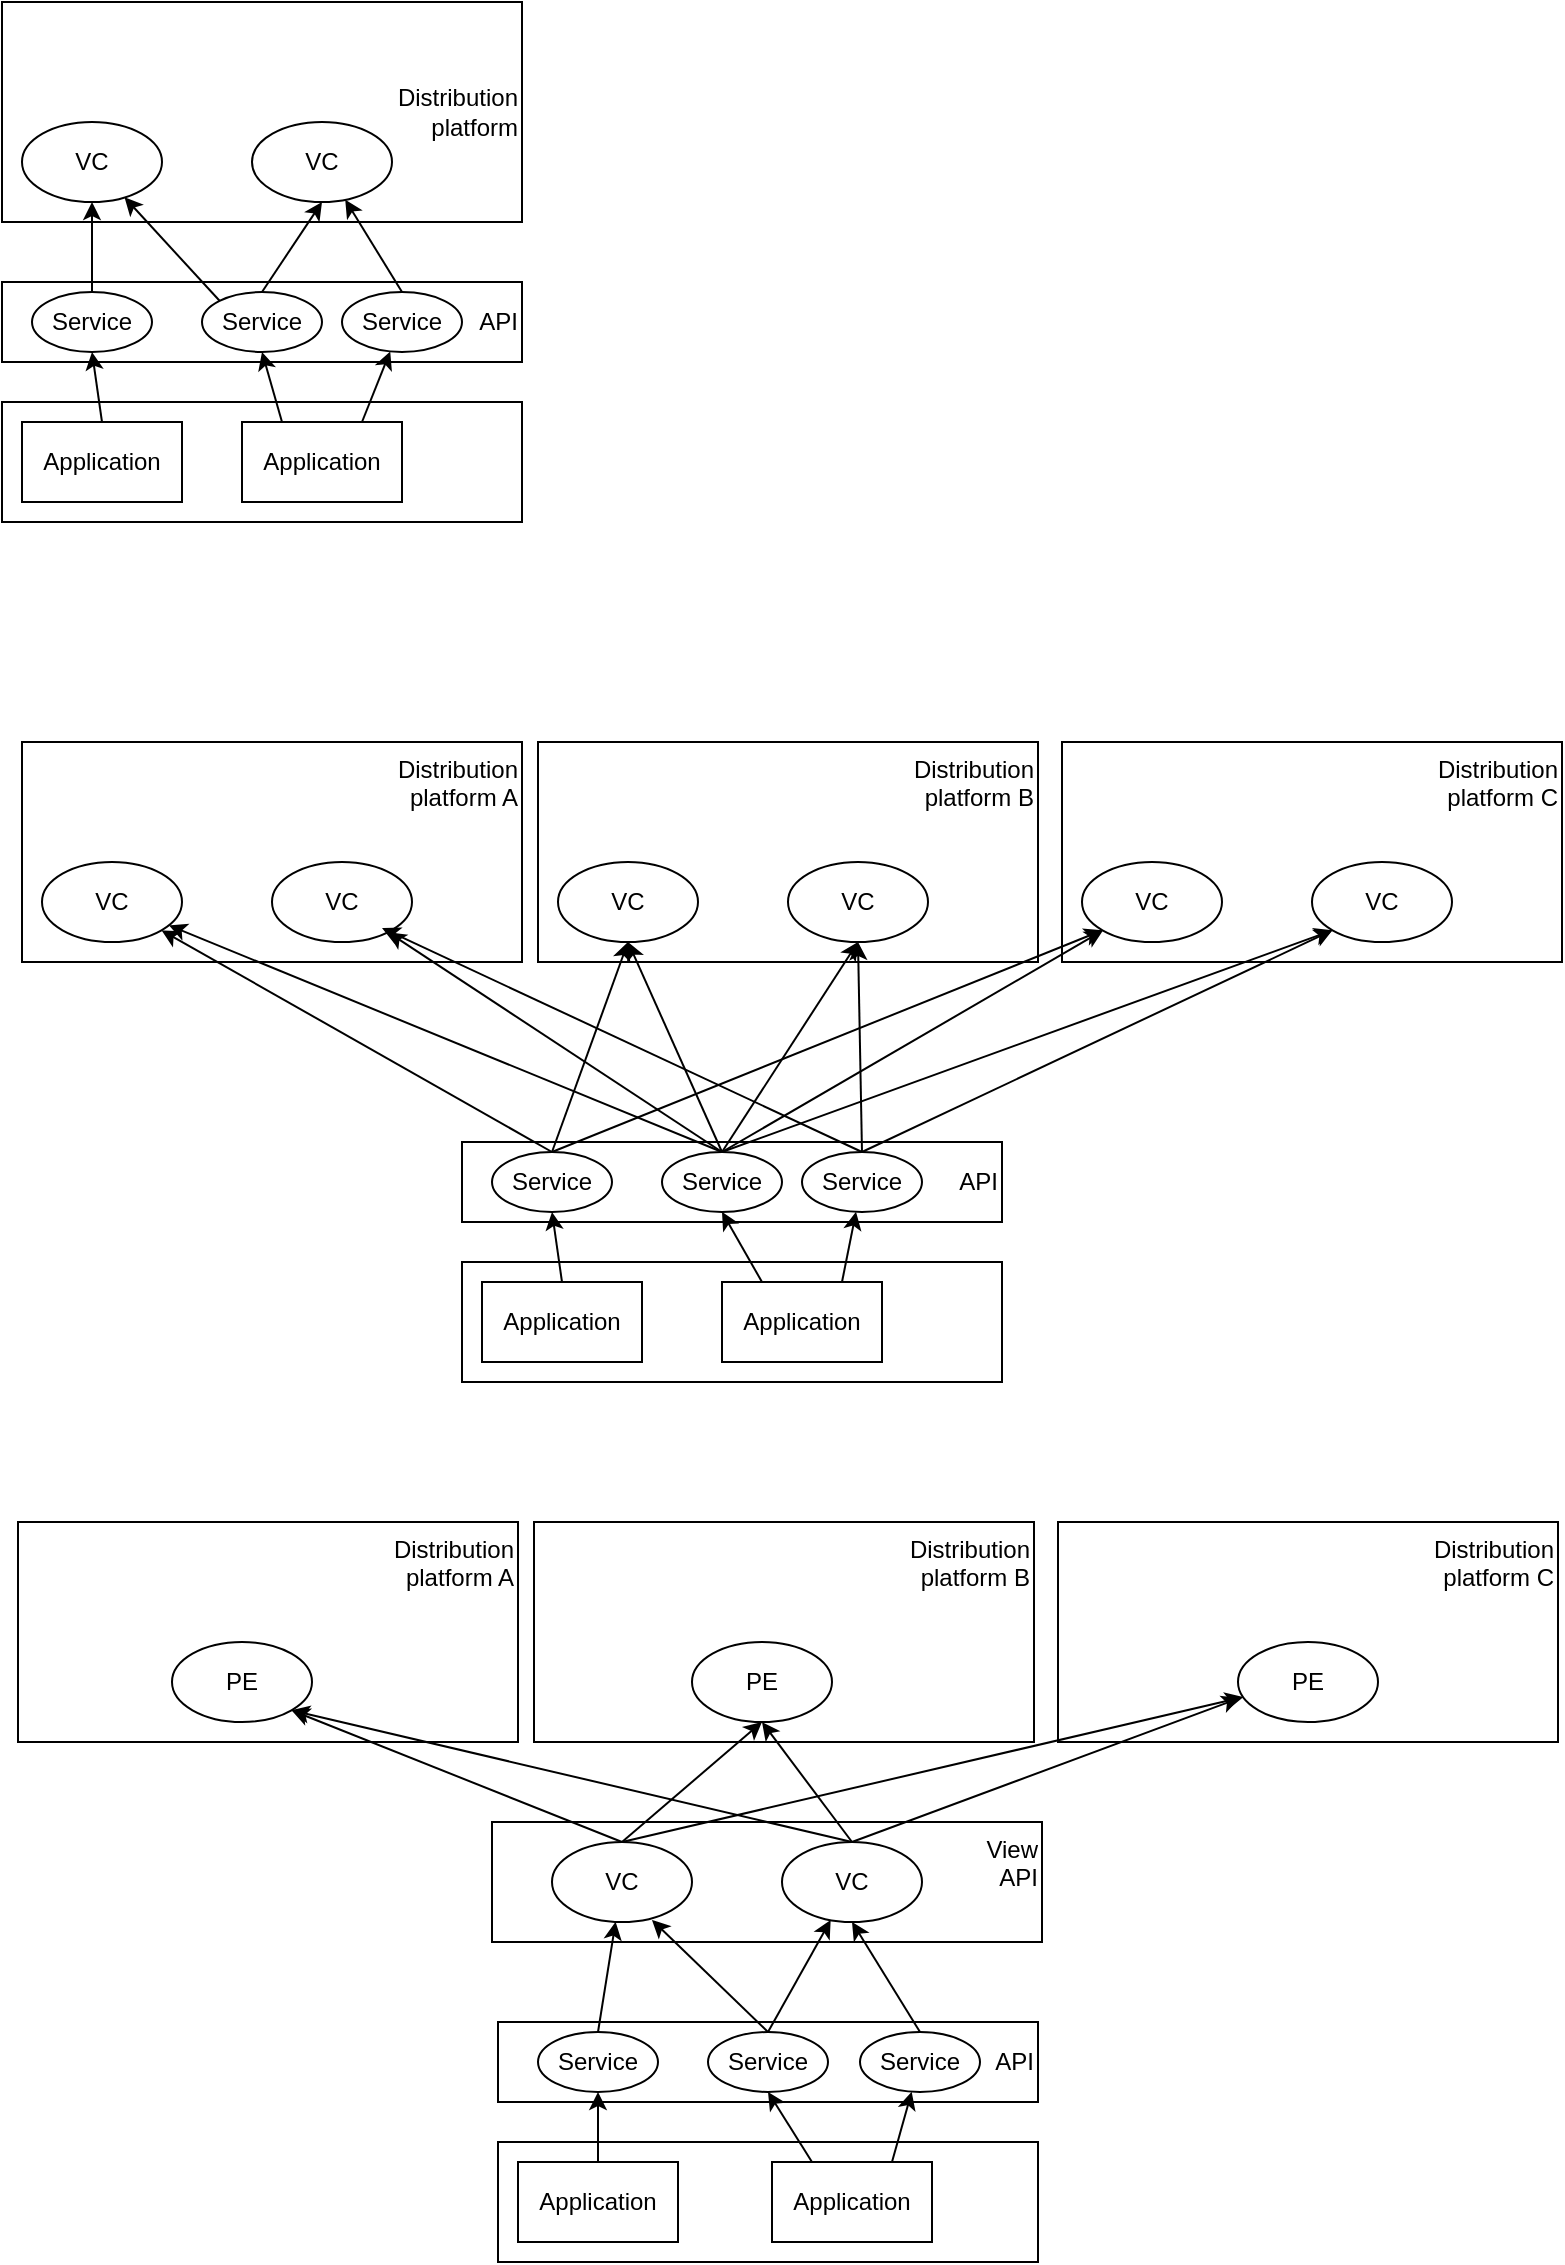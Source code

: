 <mxfile pages="1" version="11.2.4" type="github"><diagram id="NratdUYOrJYdU2BVEdaT" name="Page-1"><mxGraphModel dx="1422" dy="725" grid="1" gridSize="10" guides="1" tooltips="1" connect="1" arrows="1" fold="1" page="1" pageScale="1" pageWidth="827" pageHeight="1169" math="0" shadow="0"><root><mxCell id="0"/><mxCell id="1" parent="0"/><mxCell id="buloc2qlo9FvoGlBAPkY-88" value="View&lt;br&gt;API" style="rounded=0;whiteSpace=wrap;html=1;align=right;verticalAlign=top;" vertex="1" parent="1"><mxGeometry x="265" y="930" width="275" height="60" as="geometry"/></mxCell><mxCell id="buloc2qlo9FvoGlBAPkY-41" value="Distribution &lt;br&gt;platform C" style="rounded=0;whiteSpace=wrap;html=1;align=right;verticalAlign=top;" vertex="1" parent="1"><mxGeometry x="550" y="390" width="250" height="110" as="geometry"/></mxCell><mxCell id="buloc2qlo9FvoGlBAPkY-38" value="Distribution &lt;br&gt;platform B" style="rounded=0;whiteSpace=wrap;html=1;align=right;verticalAlign=top;" vertex="1" parent="1"><mxGeometry x="288" y="390" width="250" height="110" as="geometry"/></mxCell><mxCell id="buloc2qlo9FvoGlBAPkY-1" value="Distribution &lt;br&gt;platform" style="rounded=0;whiteSpace=wrap;html=1;align=right;" vertex="1" parent="1"><mxGeometry x="20" y="20" width="260" height="110" as="geometry"/></mxCell><mxCell id="buloc2qlo9FvoGlBAPkY-2" value="API" style="rounded=0;whiteSpace=wrap;html=1;align=right;" vertex="1" parent="1"><mxGeometry x="20" y="160" width="260" height="40" as="geometry"/></mxCell><mxCell id="buloc2qlo9FvoGlBAPkY-3" value="" style="rounded=0;whiteSpace=wrap;html=1;" vertex="1" parent="1"><mxGeometry x="20" y="220" width="260" height="60" as="geometry"/></mxCell><mxCell id="buloc2qlo9FvoGlBAPkY-4" value="VC" style="ellipse;whiteSpace=wrap;html=1;" vertex="1" parent="1"><mxGeometry x="30" y="80" width="70" height="40" as="geometry"/></mxCell><mxCell id="buloc2qlo9FvoGlBAPkY-16" style="edgeStyle=none;rounded=0;orthogonalLoop=1;jettySize=auto;html=1;exitX=0.5;exitY=0;exitDx=0;exitDy=0;entryX=0.5;entryY=1;entryDx=0;entryDy=0;" edge="1" parent="1" source="buloc2qlo9FvoGlBAPkY-6" target="buloc2qlo9FvoGlBAPkY-4"><mxGeometry relative="1" as="geometry"/></mxCell><mxCell id="buloc2qlo9FvoGlBAPkY-6" value="Service" style="ellipse;whiteSpace=wrap;html=1;" vertex="1" parent="1"><mxGeometry x="35" y="165" width="60" height="30" as="geometry"/></mxCell><mxCell id="buloc2qlo9FvoGlBAPkY-14" style="rounded=0;orthogonalLoop=1;jettySize=auto;html=1;exitX=0.5;exitY=0;exitDx=0;exitDy=0;entryX=0.5;entryY=1;entryDx=0;entryDy=0;" edge="1" parent="1" source="buloc2qlo9FvoGlBAPkY-7" target="buloc2qlo9FvoGlBAPkY-8"><mxGeometry relative="1" as="geometry"/></mxCell><mxCell id="buloc2qlo9FvoGlBAPkY-20" style="edgeStyle=none;rounded=0;orthogonalLoop=1;jettySize=auto;html=1;exitX=0;exitY=0;exitDx=0;exitDy=0;" edge="1" parent="1" source="buloc2qlo9FvoGlBAPkY-7" target="buloc2qlo9FvoGlBAPkY-4"><mxGeometry relative="1" as="geometry"/></mxCell><mxCell id="buloc2qlo9FvoGlBAPkY-7" value="Service" style="ellipse;whiteSpace=wrap;html=1;" vertex="1" parent="1"><mxGeometry x="120" y="165" width="60" height="30" as="geometry"/></mxCell><mxCell id="buloc2qlo9FvoGlBAPkY-8" value="VC" style="ellipse;whiteSpace=wrap;html=1;" vertex="1" parent="1"><mxGeometry x="145" y="80" width="70" height="40" as="geometry"/></mxCell><mxCell id="buloc2qlo9FvoGlBAPkY-15" style="edgeStyle=none;rounded=0;orthogonalLoop=1;jettySize=auto;html=1;exitX=0.5;exitY=0;exitDx=0;exitDy=0;" edge="1" parent="1" source="buloc2qlo9FvoGlBAPkY-9" target="buloc2qlo9FvoGlBAPkY-8"><mxGeometry relative="1" as="geometry"/></mxCell><mxCell id="buloc2qlo9FvoGlBAPkY-9" value="Service" style="ellipse;whiteSpace=wrap;html=1;" vertex="1" parent="1"><mxGeometry x="190" y="165" width="60" height="30" as="geometry"/></mxCell><mxCell id="buloc2qlo9FvoGlBAPkY-18" style="edgeStyle=none;rounded=0;orthogonalLoop=1;jettySize=auto;html=1;exitX=0.25;exitY=0;exitDx=0;exitDy=0;entryX=0.5;entryY=1;entryDx=0;entryDy=0;" edge="1" parent="1" source="buloc2qlo9FvoGlBAPkY-11" target="buloc2qlo9FvoGlBAPkY-7"><mxGeometry relative="1" as="geometry"/></mxCell><mxCell id="buloc2qlo9FvoGlBAPkY-19" style="edgeStyle=none;rounded=0;orthogonalLoop=1;jettySize=auto;html=1;exitX=0.75;exitY=0;exitDx=0;exitDy=0;" edge="1" parent="1" source="buloc2qlo9FvoGlBAPkY-11" target="buloc2qlo9FvoGlBAPkY-9"><mxGeometry relative="1" as="geometry"/></mxCell><mxCell id="buloc2qlo9FvoGlBAPkY-11" value="Application" style="rounded=0;whiteSpace=wrap;html=1;align=center;" vertex="1" parent="1"><mxGeometry x="140" y="230" width="80" height="40" as="geometry"/></mxCell><mxCell id="buloc2qlo9FvoGlBAPkY-17" style="edgeStyle=none;rounded=0;orthogonalLoop=1;jettySize=auto;html=1;exitX=0.5;exitY=0;exitDx=0;exitDy=0;entryX=0.5;entryY=1;entryDx=0;entryDy=0;" edge="1" parent="1" source="buloc2qlo9FvoGlBAPkY-13" target="buloc2qlo9FvoGlBAPkY-6"><mxGeometry relative="1" as="geometry"/></mxCell><mxCell id="buloc2qlo9FvoGlBAPkY-13" value="Application" style="rounded=0;whiteSpace=wrap;html=1;align=center;" vertex="1" parent="1"><mxGeometry x="30" y="230" width="80" height="40" as="geometry"/></mxCell><mxCell id="buloc2qlo9FvoGlBAPkY-21" value="Distribution &lt;br&gt;platform A" style="rounded=0;whiteSpace=wrap;html=1;align=right;verticalAlign=top;" vertex="1" parent="1"><mxGeometry x="30" y="390" width="250" height="110" as="geometry"/></mxCell><mxCell id="buloc2qlo9FvoGlBAPkY-22" value="API" style="rounded=0;whiteSpace=wrap;html=1;align=right;" vertex="1" parent="1"><mxGeometry x="250" y="590" width="270" height="40" as="geometry"/></mxCell><mxCell id="buloc2qlo9FvoGlBAPkY-23" value="" style="rounded=0;whiteSpace=wrap;html=1;" vertex="1" parent="1"><mxGeometry x="250" y="650" width="270" height="60" as="geometry"/></mxCell><mxCell id="buloc2qlo9FvoGlBAPkY-24" value="VC" style="ellipse;whiteSpace=wrap;html=1;" vertex="1" parent="1"><mxGeometry x="40" y="450" width="70" height="40" as="geometry"/></mxCell><mxCell id="buloc2qlo9FvoGlBAPkY-25" style="edgeStyle=none;rounded=0;orthogonalLoop=1;jettySize=auto;html=1;exitX=0.5;exitY=0;exitDx=0;exitDy=0;entryX=1;entryY=1;entryDx=0;entryDy=0;" edge="1" parent="1" source="buloc2qlo9FvoGlBAPkY-26" target="buloc2qlo9FvoGlBAPkY-24"><mxGeometry relative="1" as="geometry"/></mxCell><mxCell id="buloc2qlo9FvoGlBAPkY-44" style="edgeStyle=none;rounded=0;orthogonalLoop=1;jettySize=auto;html=1;exitX=0.5;exitY=0;exitDx=0;exitDy=0;entryX=0.5;entryY=1;entryDx=0;entryDy=0;" edge="1" parent="1" source="buloc2qlo9FvoGlBAPkY-26" target="buloc2qlo9FvoGlBAPkY-39"><mxGeometry relative="1" as="geometry"/></mxCell><mxCell id="buloc2qlo9FvoGlBAPkY-45" style="edgeStyle=none;rounded=0;orthogonalLoop=1;jettySize=auto;html=1;exitX=0.5;exitY=0;exitDx=0;exitDy=0;entryX=0;entryY=1;entryDx=0;entryDy=0;" edge="1" parent="1" source="buloc2qlo9FvoGlBAPkY-26" target="buloc2qlo9FvoGlBAPkY-42"><mxGeometry relative="1" as="geometry"/></mxCell><mxCell id="buloc2qlo9FvoGlBAPkY-26" value="Service" style="ellipse;whiteSpace=wrap;html=1;" vertex="1" parent="1"><mxGeometry x="265" y="595" width="60" height="30" as="geometry"/></mxCell><mxCell id="buloc2qlo9FvoGlBAPkY-27" style="rounded=0;orthogonalLoop=1;jettySize=auto;html=1;exitX=0.5;exitY=0;exitDx=0;exitDy=0;" edge="1" parent="1" source="buloc2qlo9FvoGlBAPkY-29" target="buloc2qlo9FvoGlBAPkY-30"><mxGeometry relative="1" as="geometry"/></mxCell><mxCell id="buloc2qlo9FvoGlBAPkY-28" style="edgeStyle=none;rounded=0;orthogonalLoop=1;jettySize=auto;html=1;exitX=0.5;exitY=0;exitDx=0;exitDy=0;" edge="1" parent="1" source="buloc2qlo9FvoGlBAPkY-29" target="buloc2qlo9FvoGlBAPkY-24"><mxGeometry relative="1" as="geometry"/></mxCell><mxCell id="buloc2qlo9FvoGlBAPkY-46" style="edgeStyle=none;rounded=0;orthogonalLoop=1;jettySize=auto;html=1;exitX=0.5;exitY=0;exitDx=0;exitDy=0;entryX=0.5;entryY=1;entryDx=0;entryDy=0;" edge="1" parent="1" source="buloc2qlo9FvoGlBAPkY-29" target="buloc2qlo9FvoGlBAPkY-40"><mxGeometry relative="1" as="geometry"/></mxCell><mxCell id="buloc2qlo9FvoGlBAPkY-47" style="edgeStyle=none;rounded=0;orthogonalLoop=1;jettySize=auto;html=1;exitX=0.5;exitY=0;exitDx=0;exitDy=0;entryX=0.5;entryY=1;entryDx=0;entryDy=0;" edge="1" parent="1" source="buloc2qlo9FvoGlBAPkY-29" target="buloc2qlo9FvoGlBAPkY-39"><mxGeometry relative="1" as="geometry"/></mxCell><mxCell id="buloc2qlo9FvoGlBAPkY-49" style="edgeStyle=none;rounded=0;orthogonalLoop=1;jettySize=auto;html=1;exitX=0.5;exitY=0;exitDx=0;exitDy=0;" edge="1" parent="1" source="buloc2qlo9FvoGlBAPkY-29" target="buloc2qlo9FvoGlBAPkY-42"><mxGeometry relative="1" as="geometry"><mxPoint x="570" y="490" as="targetPoint"/></mxGeometry></mxCell><mxCell id="buloc2qlo9FvoGlBAPkY-50" style="edgeStyle=none;rounded=0;orthogonalLoop=1;jettySize=auto;html=1;exitX=0.5;exitY=0;exitDx=0;exitDy=0;entryX=0;entryY=1;entryDx=0;entryDy=0;" edge="1" parent="1" source="buloc2qlo9FvoGlBAPkY-29" target="buloc2qlo9FvoGlBAPkY-43"><mxGeometry relative="1" as="geometry"/></mxCell><mxCell id="buloc2qlo9FvoGlBAPkY-29" value="Service" style="ellipse;whiteSpace=wrap;html=1;" vertex="1" parent="1"><mxGeometry x="350" y="595" width="60" height="30" as="geometry"/></mxCell><mxCell id="buloc2qlo9FvoGlBAPkY-30" value="VC" style="ellipse;whiteSpace=wrap;html=1;" vertex="1" parent="1"><mxGeometry x="155" y="450" width="70" height="40" as="geometry"/></mxCell><mxCell id="buloc2qlo9FvoGlBAPkY-31" style="edgeStyle=none;rounded=0;orthogonalLoop=1;jettySize=auto;html=1;exitX=0.5;exitY=0;exitDx=0;exitDy=0;" edge="1" parent="1" source="buloc2qlo9FvoGlBAPkY-32"><mxGeometry relative="1" as="geometry"><mxPoint x="210" y="483" as="targetPoint"/></mxGeometry></mxCell><mxCell id="buloc2qlo9FvoGlBAPkY-51" style="edgeStyle=none;rounded=0;orthogonalLoop=1;jettySize=auto;html=1;exitX=0.5;exitY=0;exitDx=0;exitDy=0;entryX=0;entryY=1;entryDx=0;entryDy=0;" edge="1" parent="1" source="buloc2qlo9FvoGlBAPkY-32" target="buloc2qlo9FvoGlBAPkY-43"><mxGeometry relative="1" as="geometry"/></mxCell><mxCell id="buloc2qlo9FvoGlBAPkY-86" style="edgeStyle=none;rounded=0;orthogonalLoop=1;jettySize=auto;html=1;exitX=0.5;exitY=0;exitDx=0;exitDy=0;entryX=0.5;entryY=1;entryDx=0;entryDy=0;" edge="1" parent="1" source="buloc2qlo9FvoGlBAPkY-32" target="buloc2qlo9FvoGlBAPkY-40"><mxGeometry relative="1" as="geometry"/></mxCell><mxCell id="buloc2qlo9FvoGlBAPkY-32" value="Service" style="ellipse;whiteSpace=wrap;html=1;" vertex="1" parent="1"><mxGeometry x="420" y="595" width="60" height="30" as="geometry"/></mxCell><mxCell id="buloc2qlo9FvoGlBAPkY-33" style="edgeStyle=none;rounded=0;orthogonalLoop=1;jettySize=auto;html=1;exitX=0.25;exitY=0;exitDx=0;exitDy=0;entryX=0.5;entryY=1;entryDx=0;entryDy=0;" edge="1" parent="1" source="buloc2qlo9FvoGlBAPkY-35" target="buloc2qlo9FvoGlBAPkY-29"><mxGeometry relative="1" as="geometry"/></mxCell><mxCell id="buloc2qlo9FvoGlBAPkY-34" style="edgeStyle=none;rounded=0;orthogonalLoop=1;jettySize=auto;html=1;exitX=0.75;exitY=0;exitDx=0;exitDy=0;" edge="1" parent="1" source="buloc2qlo9FvoGlBAPkY-35" target="buloc2qlo9FvoGlBAPkY-32"><mxGeometry relative="1" as="geometry"/></mxCell><mxCell id="buloc2qlo9FvoGlBAPkY-35" value="Application" style="rounded=0;whiteSpace=wrap;html=1;align=center;" vertex="1" parent="1"><mxGeometry x="380" y="660" width="80" height="40" as="geometry"/></mxCell><mxCell id="buloc2qlo9FvoGlBAPkY-36" style="edgeStyle=none;rounded=0;orthogonalLoop=1;jettySize=auto;html=1;exitX=0.5;exitY=0;exitDx=0;exitDy=0;entryX=0.5;entryY=1;entryDx=0;entryDy=0;" edge="1" parent="1" source="buloc2qlo9FvoGlBAPkY-37" target="buloc2qlo9FvoGlBAPkY-26"><mxGeometry relative="1" as="geometry"/></mxCell><mxCell id="buloc2qlo9FvoGlBAPkY-37" value="Application" style="rounded=0;whiteSpace=wrap;html=1;align=center;" vertex="1" parent="1"><mxGeometry x="260" y="660" width="80" height="40" as="geometry"/></mxCell><mxCell id="buloc2qlo9FvoGlBAPkY-39" value="VC" style="ellipse;whiteSpace=wrap;html=1;" vertex="1" parent="1"><mxGeometry x="298" y="450" width="70" height="40" as="geometry"/></mxCell><mxCell id="buloc2qlo9FvoGlBAPkY-40" value="VC" style="ellipse;whiteSpace=wrap;html=1;" vertex="1" parent="1"><mxGeometry x="413" y="450" width="70" height="40" as="geometry"/></mxCell><mxCell id="buloc2qlo9FvoGlBAPkY-42" value="VC" style="ellipse;whiteSpace=wrap;html=1;" vertex="1" parent="1"><mxGeometry x="560" y="450" width="70" height="40" as="geometry"/></mxCell><mxCell id="buloc2qlo9FvoGlBAPkY-43" value="VC" style="ellipse;whiteSpace=wrap;html=1;" vertex="1" parent="1"><mxGeometry x="675" y="450" width="70" height="40" as="geometry"/></mxCell><mxCell id="buloc2qlo9FvoGlBAPkY-53" value="Distribution &lt;br&gt;platform C" style="rounded=0;whiteSpace=wrap;html=1;align=right;verticalAlign=top;" vertex="1" parent="1"><mxGeometry x="548" y="780" width="250" height="110" as="geometry"/></mxCell><mxCell id="buloc2qlo9FvoGlBAPkY-54" value="Distribution &lt;br&gt;platform B" style="rounded=0;whiteSpace=wrap;html=1;align=right;verticalAlign=top;" vertex="1" parent="1"><mxGeometry x="286" y="780" width="250" height="110" as="geometry"/></mxCell><mxCell id="buloc2qlo9FvoGlBAPkY-55" value="Distribution &lt;br&gt;platform A" style="rounded=0;whiteSpace=wrap;html=1;align=right;verticalAlign=top;" vertex="1" parent="1"><mxGeometry x="28" y="780" width="250" height="110" as="geometry"/></mxCell><mxCell id="buloc2qlo9FvoGlBAPkY-56" value="API" style="rounded=0;whiteSpace=wrap;html=1;align=right;" vertex="1" parent="1"><mxGeometry x="268" y="1030" width="270" height="40" as="geometry"/></mxCell><mxCell id="buloc2qlo9FvoGlBAPkY-57" value="" style="rounded=0;whiteSpace=wrap;html=1;" vertex="1" parent="1"><mxGeometry x="268" y="1090" width="270" height="60" as="geometry"/></mxCell><mxCell id="buloc2qlo9FvoGlBAPkY-60" style="edgeStyle=none;rounded=0;orthogonalLoop=1;jettySize=auto;html=1;exitX=0.5;exitY=0;exitDx=0;exitDy=0;" edge="1" parent="1" source="buloc2qlo9FvoGlBAPkY-63" target="buloc2qlo9FvoGlBAPkY-81"><mxGeometry relative="1" as="geometry"/></mxCell><mxCell id="buloc2qlo9FvoGlBAPkY-63" value="Service" style="ellipse;whiteSpace=wrap;html=1;" vertex="1" parent="1"><mxGeometry x="288" y="1035" width="60" height="30" as="geometry"/></mxCell><mxCell id="buloc2qlo9FvoGlBAPkY-66" style="edgeStyle=none;rounded=0;orthogonalLoop=1;jettySize=auto;html=1;exitX=0.5;exitY=0;exitDx=0;exitDy=0;" edge="1" parent="1" source="buloc2qlo9FvoGlBAPkY-70" target="buloc2qlo9FvoGlBAPkY-82"><mxGeometry relative="1" as="geometry"/></mxCell><mxCell id="buloc2qlo9FvoGlBAPkY-67" style="edgeStyle=none;rounded=0;orthogonalLoop=1;jettySize=auto;html=1;exitX=0.5;exitY=0;exitDx=0;exitDy=0;entryX=0.714;entryY=0.975;entryDx=0;entryDy=0;entryPerimeter=0;" edge="1" parent="1" source="buloc2qlo9FvoGlBAPkY-70" target="buloc2qlo9FvoGlBAPkY-81"><mxGeometry relative="1" as="geometry"/></mxCell><mxCell id="buloc2qlo9FvoGlBAPkY-70" value="Service" style="ellipse;whiteSpace=wrap;html=1;" vertex="1" parent="1"><mxGeometry x="373" y="1035" width="60" height="30" as="geometry"/></mxCell><mxCell id="buloc2qlo9FvoGlBAPkY-85" style="edgeStyle=none;rounded=0;orthogonalLoop=1;jettySize=auto;html=1;exitX=0.5;exitY=0;exitDx=0;exitDy=0;entryX=0.5;entryY=1;entryDx=0;entryDy=0;" edge="1" parent="1" source="buloc2qlo9FvoGlBAPkY-75" target="buloc2qlo9FvoGlBAPkY-82"><mxGeometry relative="1" as="geometry"/></mxCell><mxCell id="buloc2qlo9FvoGlBAPkY-75" value="Service" style="ellipse;whiteSpace=wrap;html=1;" vertex="1" parent="1"><mxGeometry x="449" y="1035" width="60" height="30" as="geometry"/></mxCell><mxCell id="buloc2qlo9FvoGlBAPkY-76" style="edgeStyle=none;rounded=0;orthogonalLoop=1;jettySize=auto;html=1;exitX=0.25;exitY=0;exitDx=0;exitDy=0;entryX=0.5;entryY=1;entryDx=0;entryDy=0;" edge="1" parent="1" source="buloc2qlo9FvoGlBAPkY-78" target="buloc2qlo9FvoGlBAPkY-70"><mxGeometry relative="1" as="geometry"/></mxCell><mxCell id="buloc2qlo9FvoGlBAPkY-77" style="edgeStyle=none;rounded=0;orthogonalLoop=1;jettySize=auto;html=1;exitX=0.75;exitY=0;exitDx=0;exitDy=0;" edge="1" parent="1" source="buloc2qlo9FvoGlBAPkY-78" target="buloc2qlo9FvoGlBAPkY-75"><mxGeometry relative="1" as="geometry"/></mxCell><mxCell id="buloc2qlo9FvoGlBAPkY-78" value="Application" style="rounded=0;whiteSpace=wrap;html=1;align=center;" vertex="1" parent="1"><mxGeometry x="405" y="1100" width="80" height="40" as="geometry"/></mxCell><mxCell id="buloc2qlo9FvoGlBAPkY-79" style="edgeStyle=none;rounded=0;orthogonalLoop=1;jettySize=auto;html=1;exitX=0.5;exitY=0;exitDx=0;exitDy=0;entryX=0.5;entryY=1;entryDx=0;entryDy=0;" edge="1" parent="1" source="buloc2qlo9FvoGlBAPkY-80" target="buloc2qlo9FvoGlBAPkY-63"><mxGeometry relative="1" as="geometry"/></mxCell><mxCell id="buloc2qlo9FvoGlBAPkY-80" value="Application" style="rounded=0;whiteSpace=wrap;html=1;align=center;" vertex="1" parent="1"><mxGeometry x="278" y="1100" width="80" height="40" as="geometry"/></mxCell><mxCell id="buloc2qlo9FvoGlBAPkY-92" style="edgeStyle=none;rounded=0;orthogonalLoop=1;jettySize=auto;html=1;exitX=0.5;exitY=0;exitDx=0;exitDy=0;entryX=1;entryY=1;entryDx=0;entryDy=0;" edge="1" parent="1" source="buloc2qlo9FvoGlBAPkY-81" target="buloc2qlo9FvoGlBAPkY-89"><mxGeometry relative="1" as="geometry"/></mxCell><mxCell id="buloc2qlo9FvoGlBAPkY-98" style="edgeStyle=none;rounded=0;orthogonalLoop=1;jettySize=auto;html=1;exitX=0.5;exitY=0;exitDx=0;exitDy=0;entryX=0.5;entryY=1;entryDx=0;entryDy=0;" edge="1" parent="1" source="buloc2qlo9FvoGlBAPkY-81" target="buloc2qlo9FvoGlBAPkY-94"><mxGeometry relative="1" as="geometry"/></mxCell><mxCell id="buloc2qlo9FvoGlBAPkY-99" style="edgeStyle=none;rounded=0;orthogonalLoop=1;jettySize=auto;html=1;exitX=0.5;exitY=0;exitDx=0;exitDy=0;" edge="1" parent="1" source="buloc2qlo9FvoGlBAPkY-81" target="buloc2qlo9FvoGlBAPkY-95"><mxGeometry relative="1" as="geometry"/></mxCell><mxCell id="buloc2qlo9FvoGlBAPkY-81" value="VC" style="ellipse;whiteSpace=wrap;html=1;" vertex="1" parent="1"><mxGeometry x="295" y="940" width="70" height="40" as="geometry"/></mxCell><mxCell id="buloc2qlo9FvoGlBAPkY-93" style="edgeStyle=none;rounded=0;orthogonalLoop=1;jettySize=auto;html=1;exitX=0.5;exitY=0;exitDx=0;exitDy=0;entryX=1;entryY=1;entryDx=0;entryDy=0;" edge="1" parent="1" source="buloc2qlo9FvoGlBAPkY-82" target="buloc2qlo9FvoGlBAPkY-89"><mxGeometry relative="1" as="geometry"/></mxCell><mxCell id="buloc2qlo9FvoGlBAPkY-96" style="edgeStyle=none;rounded=0;orthogonalLoop=1;jettySize=auto;html=1;exitX=0.5;exitY=0;exitDx=0;exitDy=0;entryX=0.014;entryY=0.7;entryDx=0;entryDy=0;entryPerimeter=0;" edge="1" parent="1" source="buloc2qlo9FvoGlBAPkY-82" target="buloc2qlo9FvoGlBAPkY-95"><mxGeometry relative="1" as="geometry"/></mxCell><mxCell id="buloc2qlo9FvoGlBAPkY-97" style="edgeStyle=none;rounded=0;orthogonalLoop=1;jettySize=auto;html=1;exitX=0.5;exitY=0;exitDx=0;exitDy=0;entryX=0.5;entryY=1;entryDx=0;entryDy=0;" edge="1" parent="1" source="buloc2qlo9FvoGlBAPkY-82" target="buloc2qlo9FvoGlBAPkY-94"><mxGeometry relative="1" as="geometry"/></mxCell><mxCell id="buloc2qlo9FvoGlBAPkY-82" value="VC" style="ellipse;whiteSpace=wrap;html=1;" vertex="1" parent="1"><mxGeometry x="410" y="940" width="70" height="40" as="geometry"/></mxCell><mxCell id="buloc2qlo9FvoGlBAPkY-89" value="PE" style="ellipse;whiteSpace=wrap;html=1;" vertex="1" parent="1"><mxGeometry x="105" y="840" width="70" height="40" as="geometry"/></mxCell><mxCell id="buloc2qlo9FvoGlBAPkY-94" value="PE" style="ellipse;whiteSpace=wrap;html=1;" vertex="1" parent="1"><mxGeometry x="365" y="840" width="70" height="40" as="geometry"/></mxCell><mxCell id="buloc2qlo9FvoGlBAPkY-95" value="PE" style="ellipse;whiteSpace=wrap;html=1;" vertex="1" parent="1"><mxGeometry x="638" y="840" width="70" height="40" as="geometry"/></mxCell></root></mxGraphModel></diagram></mxfile>